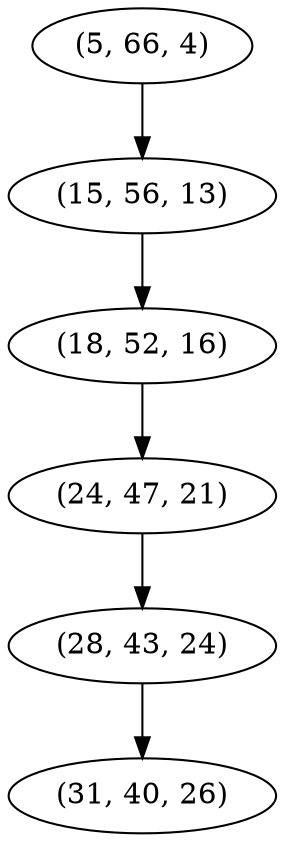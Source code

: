 digraph tree {
    "(5, 66, 4)";
    "(15, 56, 13)";
    "(18, 52, 16)";
    "(24, 47, 21)";
    "(28, 43, 24)";
    "(31, 40, 26)";
    "(5, 66, 4)" -> "(15, 56, 13)";
    "(15, 56, 13)" -> "(18, 52, 16)";
    "(18, 52, 16)" -> "(24, 47, 21)";
    "(24, 47, 21)" -> "(28, 43, 24)";
    "(28, 43, 24)" -> "(31, 40, 26)";
}
